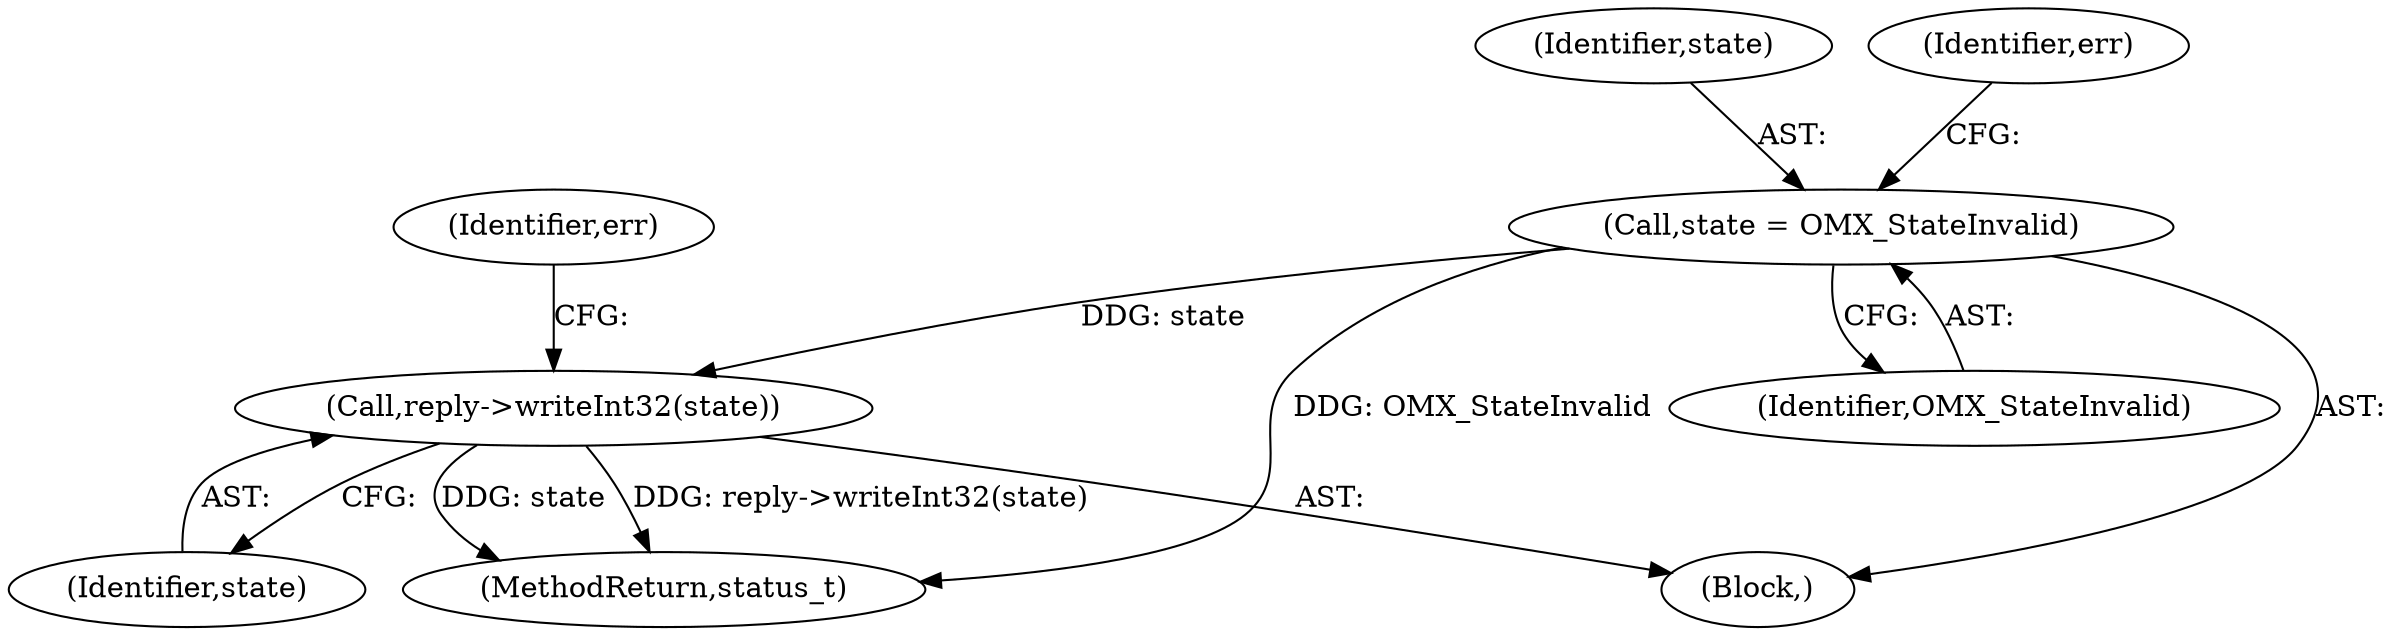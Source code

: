 digraph "0_Android_db829699d3293f254a7387894303451a91278986@API" {
"1000580" [label="(Call,reply->writeInt32(state))"];
"1000570" [label="(Call,state = OMX_StateInvalid)"];
"1001364" [label="(MethodReturn,status_t)"];
"1000571" [label="(Identifier,state)"];
"1000581" [label="(Identifier,state)"];
"1000575" [label="(Identifier,err)"];
"1000580" [label="(Call,reply->writeInt32(state))"];
"1000558" [label="(Block,)"];
"1000572" [label="(Identifier,OMX_StateInvalid)"];
"1000570" [label="(Call,state = OMX_StateInvalid)"];
"1000583" [label="(Identifier,err)"];
"1000580" -> "1000558"  [label="AST: "];
"1000580" -> "1000581"  [label="CFG: "];
"1000581" -> "1000580"  [label="AST: "];
"1000583" -> "1000580"  [label="CFG: "];
"1000580" -> "1001364"  [label="DDG: reply->writeInt32(state)"];
"1000580" -> "1001364"  [label="DDG: state"];
"1000570" -> "1000580"  [label="DDG: state"];
"1000570" -> "1000558"  [label="AST: "];
"1000570" -> "1000572"  [label="CFG: "];
"1000571" -> "1000570"  [label="AST: "];
"1000572" -> "1000570"  [label="AST: "];
"1000575" -> "1000570"  [label="CFG: "];
"1000570" -> "1001364"  [label="DDG: OMX_StateInvalid"];
}
